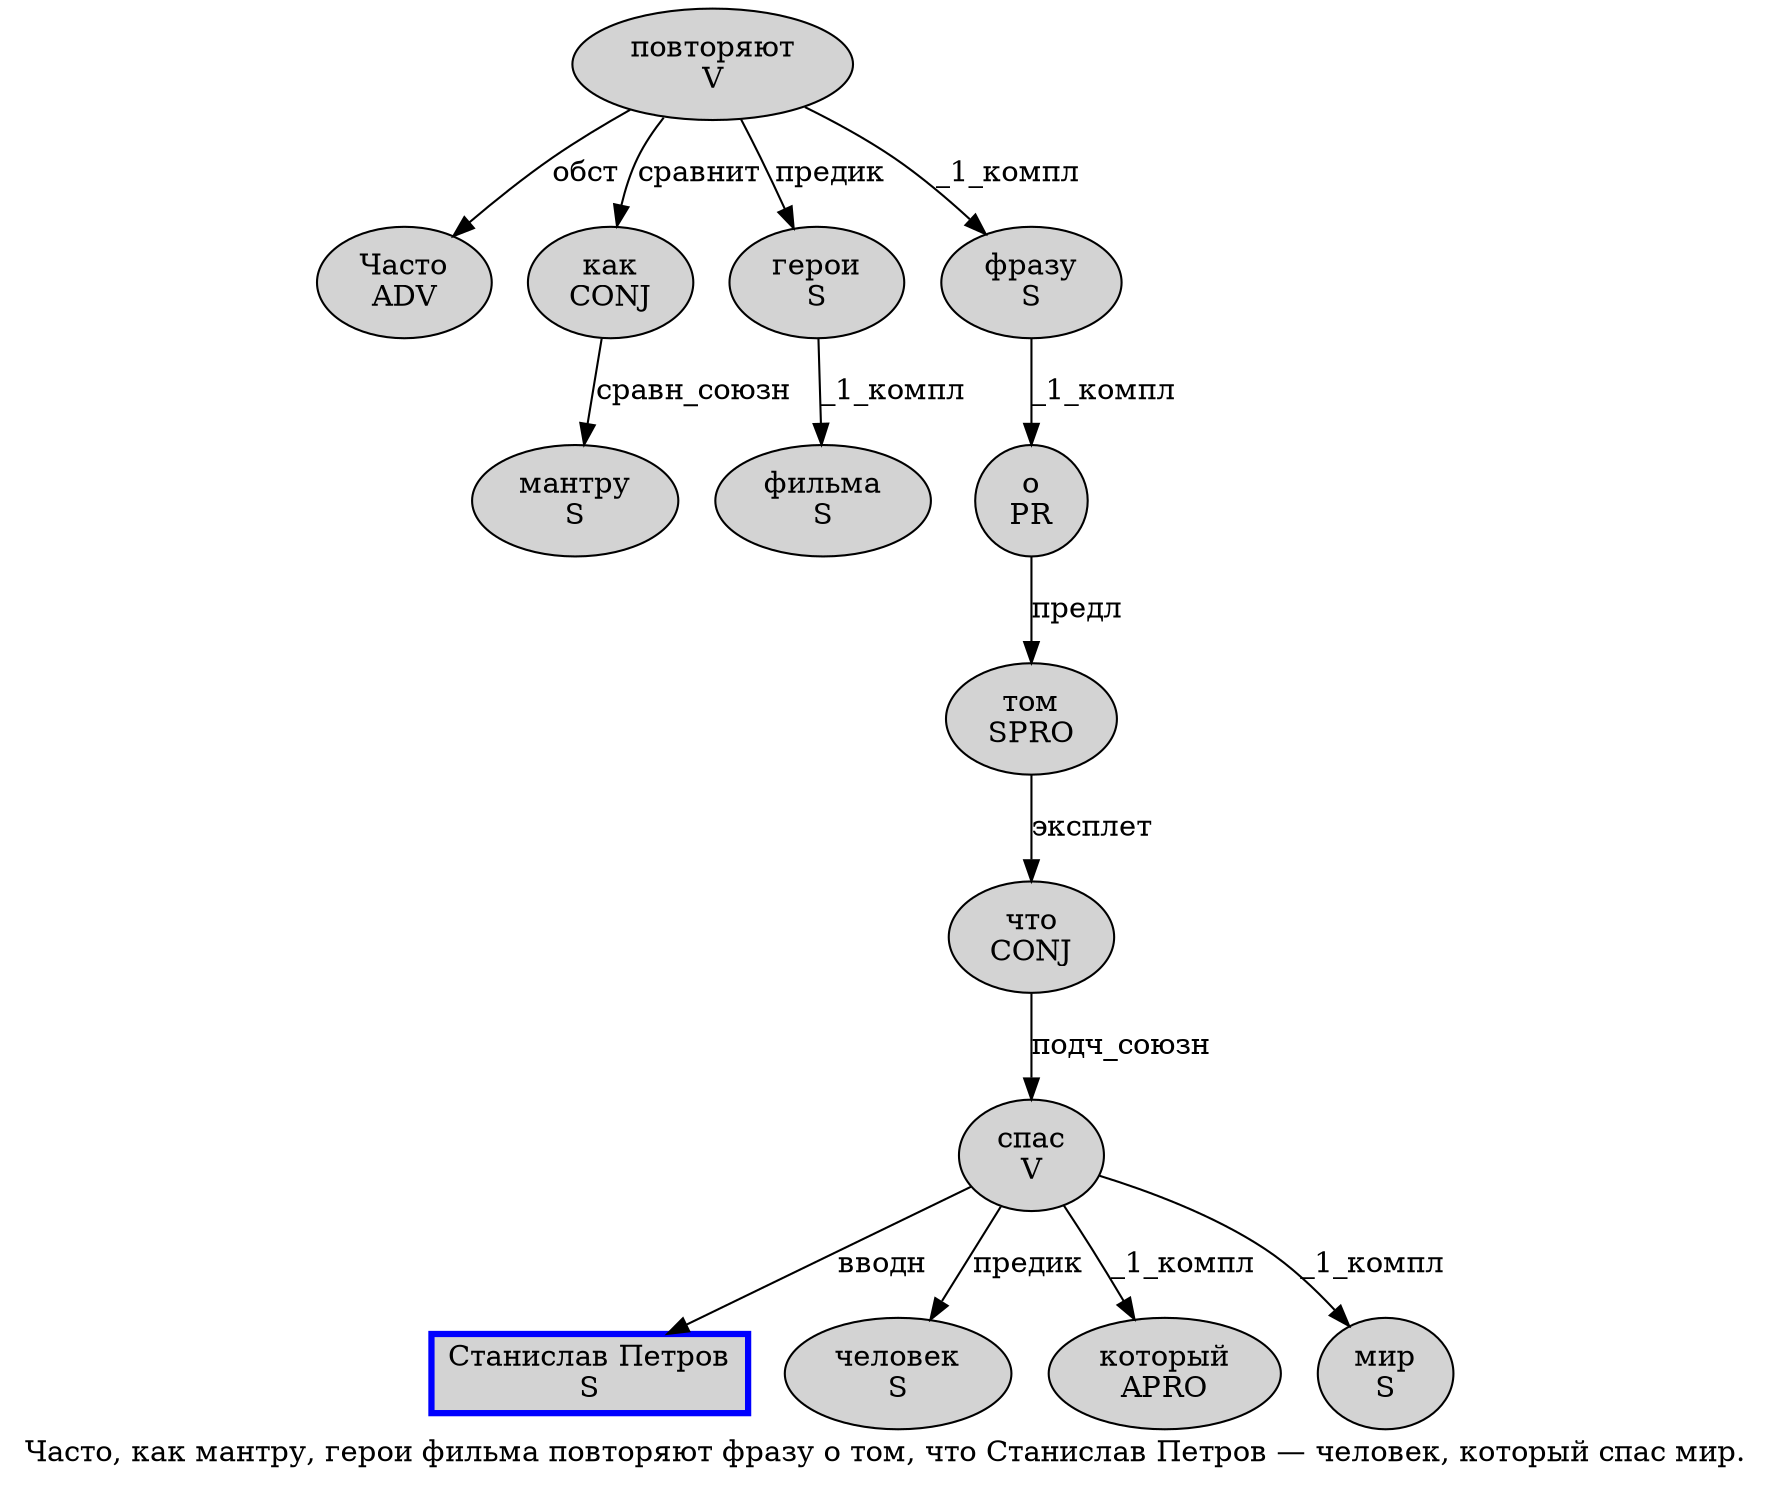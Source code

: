 digraph SENTENCE_1581 {
	graph [label="Часто, как мантру, герои фильма повторяют фразу о том, что Станислав Петров — человек, который спас мир."]
	node [style=filled]
		0 [label="Часто
ADV" color="" fillcolor=lightgray penwidth=1 shape=ellipse]
		2 [label="как
CONJ" color="" fillcolor=lightgray penwidth=1 shape=ellipse]
		3 [label="мантру
S" color="" fillcolor=lightgray penwidth=1 shape=ellipse]
		5 [label="герои
S" color="" fillcolor=lightgray penwidth=1 shape=ellipse]
		6 [label="фильма
S" color="" fillcolor=lightgray penwidth=1 shape=ellipse]
		7 [label="повторяют
V" color="" fillcolor=lightgray penwidth=1 shape=ellipse]
		8 [label="фразу
S" color="" fillcolor=lightgray penwidth=1 shape=ellipse]
		9 [label="о
PR" color="" fillcolor=lightgray penwidth=1 shape=ellipse]
		10 [label="том
SPRO" color="" fillcolor=lightgray penwidth=1 shape=ellipse]
		12 [label="что
CONJ" color="" fillcolor=lightgray penwidth=1 shape=ellipse]
		13 [label="Станислав Петров
S" color=blue fillcolor=lightgray penwidth=3 shape=box]
		15 [label="человек
S" color="" fillcolor=lightgray penwidth=1 shape=ellipse]
		17 [label="который
APRO" color="" fillcolor=lightgray penwidth=1 shape=ellipse]
		18 [label="спас
V" color="" fillcolor=lightgray penwidth=1 shape=ellipse]
		19 [label="мир
S" color="" fillcolor=lightgray penwidth=1 shape=ellipse]
			5 -> 6 [label="_1_компл"]
			9 -> 10 [label="предл"]
			12 -> 18 [label="подч_союзн"]
			10 -> 12 [label="эксплет"]
			8 -> 9 [label="_1_компл"]
			18 -> 13 [label="вводн"]
			18 -> 15 [label="предик"]
			18 -> 17 [label="_1_компл"]
			18 -> 19 [label="_1_компл"]
			7 -> 0 [label="обст"]
			7 -> 2 [label="сравнит"]
			7 -> 5 [label="предик"]
			7 -> 8 [label="_1_компл"]
			2 -> 3 [label="сравн_союзн"]
}